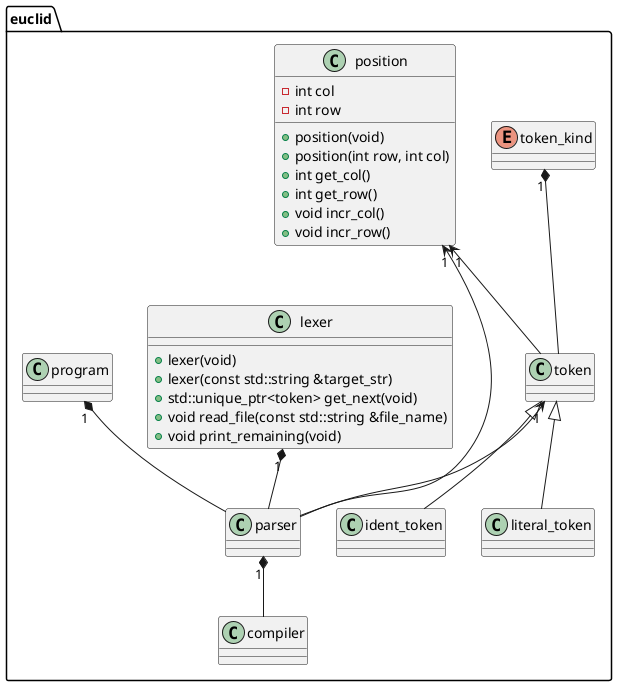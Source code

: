 @startuml euclid
namespace euclid {

enum token_kind {
}

class compiler {

}

class token {

}

class literal_token {

}

class ident_token {

}

class position {
+ position(void)
+ position(int row, int col)
+ int get_col()
+ int get_row()
+ void incr_col()
+ void incr_row()
- int col
- int row

}

class lexer {
+ lexer(void)
+ lexer(const std::string &target_str)
+ std::unique_ptr<token> get_next(void)
+ void read_file(const std::string &file_name)
+ void print_remaining(void)
}

class program {

}

class parser {

}

token_kind "1"*-- token
position "1"<-- token
position "1"<-- parser
lexer "1"*-- parser
token "1"<-- parser
token <|-- literal_token
token <|-- ident_token
program "1"*-- parser
parser "1"*-- compiler


}
@enduml